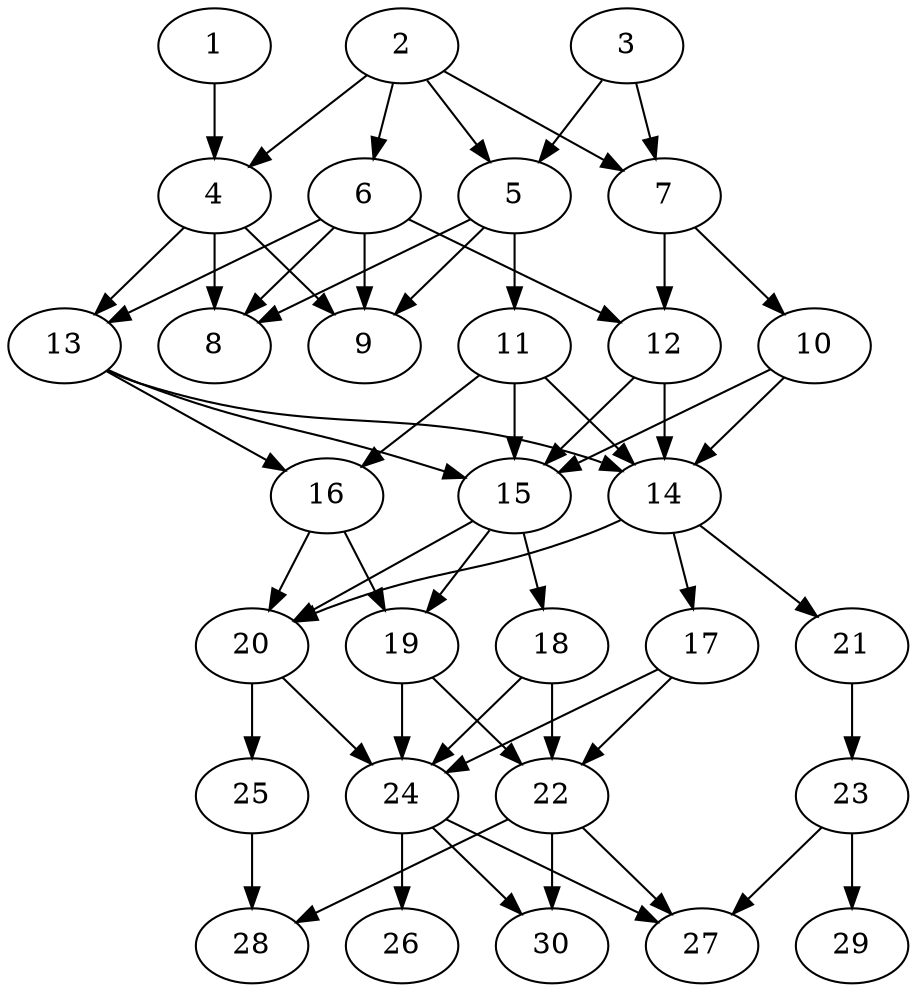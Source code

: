 // DAG automatically generated by daggen at Thu Oct  3 14:04:17 2019
// ./daggen --dot -n 30 --ccr 0.4 --fat 0.5 --regular 0.7 --density 0.7 --mindata 5242880 --maxdata 52428800 
digraph G {
  1 [size="98014720", alpha="0.02", expect_size="39205888"] 
  1 -> 4 [size ="39205888"]
  2 [size="31278080", alpha="0.02", expect_size="12511232"] 
  2 -> 4 [size ="12511232"]
  2 -> 5 [size ="12511232"]
  2 -> 6 [size ="12511232"]
  2 -> 7 [size ="12511232"]
  3 [size="54484480", alpha="0.09", expect_size="21793792"] 
  3 -> 5 [size ="21793792"]
  3 -> 7 [size ="21793792"]
  4 [size="37040640", alpha="0.07", expect_size="14816256"] 
  4 -> 8 [size ="14816256"]
  4 -> 9 [size ="14816256"]
  4 -> 13 [size ="14816256"]
  5 [size="20362240", alpha="0.17", expect_size="8144896"] 
  5 -> 8 [size ="8144896"]
  5 -> 9 [size ="8144896"]
  5 -> 11 [size ="8144896"]
  6 [size="55920640", alpha="0.04", expect_size="22368256"] 
  6 -> 8 [size ="22368256"]
  6 -> 9 [size ="22368256"]
  6 -> 12 [size ="22368256"]
  6 -> 13 [size ="22368256"]
  7 [size="93954560", alpha="0.04", expect_size="37581824"] 
  7 -> 10 [size ="37581824"]
  7 -> 12 [size ="37581824"]
  8 [size="122324480", alpha="0.05", expect_size="48929792"] 
  9 [size="15577600", alpha="0.05", expect_size="6231040"] 
  10 [size="22333440", alpha="0.12", expect_size="8933376"] 
  10 -> 14 [size ="8933376"]
  10 -> 15 [size ="8933376"]
  11 [size="129948160", alpha="0.10", expect_size="51979264"] 
  11 -> 14 [size ="51979264"]
  11 -> 15 [size ="51979264"]
  11 -> 16 [size ="51979264"]
  12 [size="22420480", alpha="0.07", expect_size="8968192"] 
  12 -> 14 [size ="8968192"]
  12 -> 15 [size ="8968192"]
  13 [size="33297920", alpha="0.04", expect_size="13319168"] 
  13 -> 14 [size ="13319168"]
  13 -> 15 [size ="13319168"]
  13 -> 16 [size ="13319168"]
  14 [size="86676480", alpha="0.09", expect_size="34670592"] 
  14 -> 17 [size ="34670592"]
  14 -> 20 [size ="34670592"]
  14 -> 21 [size ="34670592"]
  15 [size="125557760", alpha="0.10", expect_size="50223104"] 
  15 -> 18 [size ="50223104"]
  15 -> 19 [size ="50223104"]
  15 -> 20 [size ="50223104"]
  16 [size="105648640", alpha="0.14", expect_size="42259456"] 
  16 -> 19 [size ="42259456"]
  16 -> 20 [size ="42259456"]
  17 [size="13422080", alpha="0.17", expect_size="5368832"] 
  17 -> 22 [size ="5368832"]
  17 -> 24 [size ="5368832"]
  18 [size="38443520", alpha="0.17", expect_size="15377408"] 
  18 -> 22 [size ="15377408"]
  18 -> 24 [size ="15377408"]
  19 [size="70609920", alpha="0.00", expect_size="28243968"] 
  19 -> 22 [size ="28243968"]
  19 -> 24 [size ="28243968"]
  20 [size="102525440", alpha="0.17", expect_size="41010176"] 
  20 -> 24 [size ="41010176"]
  20 -> 25 [size ="41010176"]
  21 [size="55106560", alpha="0.08", expect_size="22042624"] 
  21 -> 23 [size ="22042624"]
  22 [size="112412160", alpha="0.02", expect_size="44964864"] 
  22 -> 27 [size ="44964864"]
  22 -> 28 [size ="44964864"]
  22 -> 30 [size ="44964864"]
  23 [size="38420480", alpha="0.03", expect_size="15368192"] 
  23 -> 27 [size ="15368192"]
  23 -> 29 [size ="15368192"]
  24 [size="61386240", alpha="0.09", expect_size="24554496"] 
  24 -> 26 [size ="24554496"]
  24 -> 27 [size ="24554496"]
  24 -> 30 [size ="24554496"]
  25 [size="115863040", alpha="0.15", expect_size="46345216"] 
  25 -> 28 [size ="46345216"]
  26 [size="57722880", alpha="0.09", expect_size="23089152"] 
  27 [size="20136960", alpha="0.16", expect_size="8054784"] 
  28 [size="122316800", alpha="0.02", expect_size="48926720"] 
  29 [size="105597440", alpha="0.08", expect_size="42238976"] 
  30 [size="108203520", alpha="0.16", expect_size="43281408"] 
}
